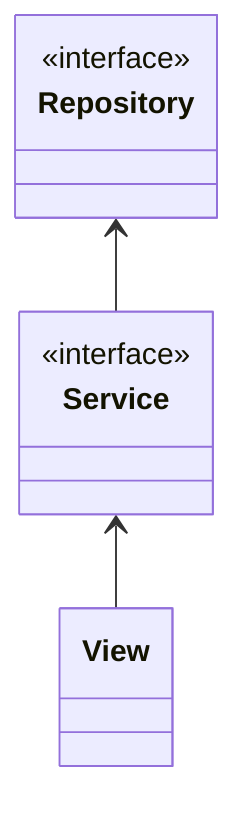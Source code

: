classDiagram
    direction BT
    Service --> Repository
    View --> Service

    class Repository {
        <<interface>>
    }
    
    class Service {
        <<interface>>
    }